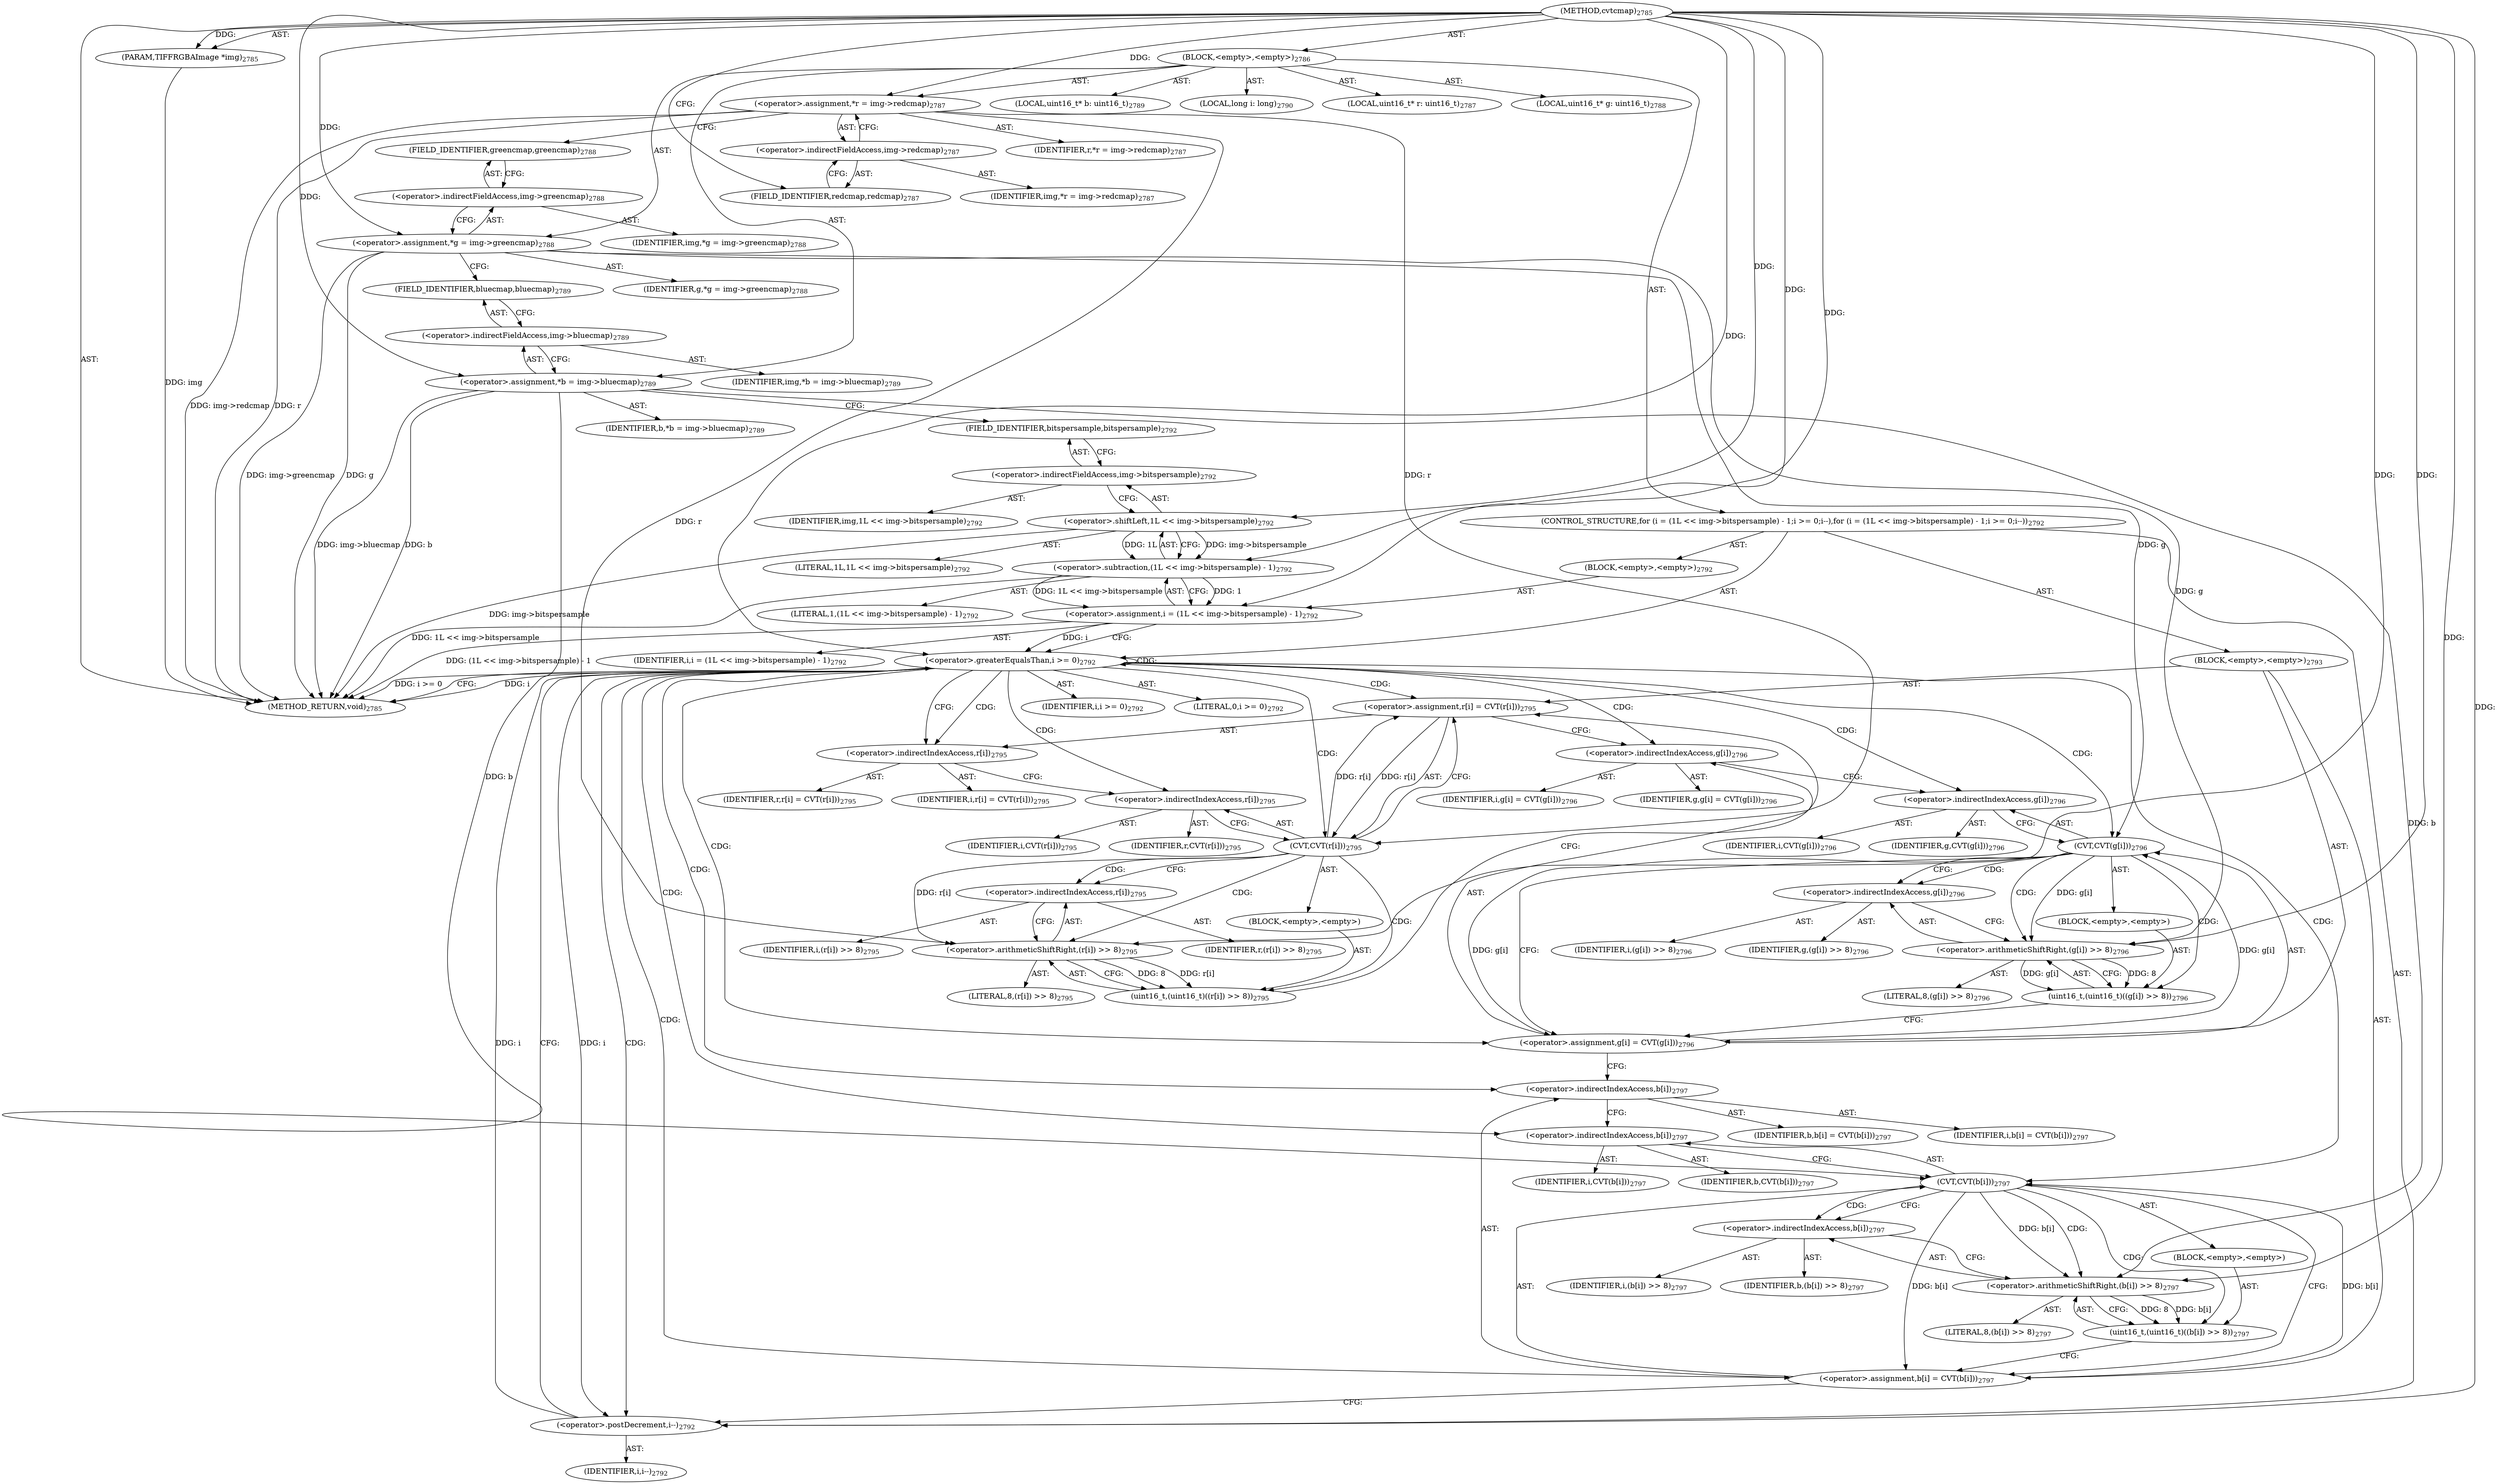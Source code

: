 digraph "cvtcmap" {  
"61183" [label = <(METHOD,cvtcmap)<SUB>2785</SUB>> ]
"61184" [label = <(PARAM,TIFFRGBAImage *img)<SUB>2785</SUB>> ]
"61185" [label = <(BLOCK,&lt;empty&gt;,&lt;empty&gt;)<SUB>2786</SUB>> ]
"61186" [label = <(LOCAL,uint16_t* r: uint16_t)<SUB>2787</SUB>> ]
"61187" [label = <(&lt;operator&gt;.assignment,*r = img-&gt;redcmap)<SUB>2787</SUB>> ]
"61188" [label = <(IDENTIFIER,r,*r = img-&gt;redcmap)<SUB>2787</SUB>> ]
"61189" [label = <(&lt;operator&gt;.indirectFieldAccess,img-&gt;redcmap)<SUB>2787</SUB>> ]
"61190" [label = <(IDENTIFIER,img,*r = img-&gt;redcmap)<SUB>2787</SUB>> ]
"61191" [label = <(FIELD_IDENTIFIER,redcmap,redcmap)<SUB>2787</SUB>> ]
"61192" [label = <(LOCAL,uint16_t* g: uint16_t)<SUB>2788</SUB>> ]
"61193" [label = <(&lt;operator&gt;.assignment,*g = img-&gt;greencmap)<SUB>2788</SUB>> ]
"61194" [label = <(IDENTIFIER,g,*g = img-&gt;greencmap)<SUB>2788</SUB>> ]
"61195" [label = <(&lt;operator&gt;.indirectFieldAccess,img-&gt;greencmap)<SUB>2788</SUB>> ]
"61196" [label = <(IDENTIFIER,img,*g = img-&gt;greencmap)<SUB>2788</SUB>> ]
"61197" [label = <(FIELD_IDENTIFIER,greencmap,greencmap)<SUB>2788</SUB>> ]
"61198" [label = <(LOCAL,uint16_t* b: uint16_t)<SUB>2789</SUB>> ]
"61199" [label = <(&lt;operator&gt;.assignment,*b = img-&gt;bluecmap)<SUB>2789</SUB>> ]
"61200" [label = <(IDENTIFIER,b,*b = img-&gt;bluecmap)<SUB>2789</SUB>> ]
"61201" [label = <(&lt;operator&gt;.indirectFieldAccess,img-&gt;bluecmap)<SUB>2789</SUB>> ]
"61202" [label = <(IDENTIFIER,img,*b = img-&gt;bluecmap)<SUB>2789</SUB>> ]
"61203" [label = <(FIELD_IDENTIFIER,bluecmap,bluecmap)<SUB>2789</SUB>> ]
"61204" [label = <(LOCAL,long i: long)<SUB>2790</SUB>> ]
"61205" [label = <(CONTROL_STRUCTURE,for (i = (1L &lt;&lt; img-&gt;bitspersample) - 1;i &gt;= 0;i--),for (i = (1L &lt;&lt; img-&gt;bitspersample) - 1;i &gt;= 0;i--))<SUB>2792</SUB>> ]
"61206" [label = <(BLOCK,&lt;empty&gt;,&lt;empty&gt;)<SUB>2792</SUB>> ]
"61207" [label = <(&lt;operator&gt;.assignment,i = (1L &lt;&lt; img-&gt;bitspersample) - 1)<SUB>2792</SUB>> ]
"61208" [label = <(IDENTIFIER,i,i = (1L &lt;&lt; img-&gt;bitspersample) - 1)<SUB>2792</SUB>> ]
"61209" [label = <(&lt;operator&gt;.subtraction,(1L &lt;&lt; img-&gt;bitspersample) - 1)<SUB>2792</SUB>> ]
"61210" [label = <(&lt;operator&gt;.shiftLeft,1L &lt;&lt; img-&gt;bitspersample)<SUB>2792</SUB>> ]
"61211" [label = <(LITERAL,1L,1L &lt;&lt; img-&gt;bitspersample)<SUB>2792</SUB>> ]
"61212" [label = <(&lt;operator&gt;.indirectFieldAccess,img-&gt;bitspersample)<SUB>2792</SUB>> ]
"61213" [label = <(IDENTIFIER,img,1L &lt;&lt; img-&gt;bitspersample)<SUB>2792</SUB>> ]
"61214" [label = <(FIELD_IDENTIFIER,bitspersample,bitspersample)<SUB>2792</SUB>> ]
"61215" [label = <(LITERAL,1,(1L &lt;&lt; img-&gt;bitspersample) - 1)<SUB>2792</SUB>> ]
"61216" [label = <(&lt;operator&gt;.greaterEqualsThan,i &gt;= 0)<SUB>2792</SUB>> ]
"61217" [label = <(IDENTIFIER,i,i &gt;= 0)<SUB>2792</SUB>> ]
"61218" [label = <(LITERAL,0,i &gt;= 0)<SUB>2792</SUB>> ]
"61219" [label = <(&lt;operator&gt;.postDecrement,i--)<SUB>2792</SUB>> ]
"61220" [label = <(IDENTIFIER,i,i--)<SUB>2792</SUB>> ]
"61221" [label = <(BLOCK,&lt;empty&gt;,&lt;empty&gt;)<SUB>2793</SUB>> ]
"61222" [label = <(&lt;operator&gt;.assignment,r[i] = CVT(r[i]))<SUB>2795</SUB>> ]
"61223" [label = <(&lt;operator&gt;.indirectIndexAccess,r[i])<SUB>2795</SUB>> ]
"61224" [label = <(IDENTIFIER,r,r[i] = CVT(r[i]))<SUB>2795</SUB>> ]
"61225" [label = <(IDENTIFIER,i,r[i] = CVT(r[i]))<SUB>2795</SUB>> ]
"61226" [label = <(CVT,CVT(r[i]))<SUB>2795</SUB>> ]
"61227" [label = <(&lt;operator&gt;.indirectIndexAccess,r[i])<SUB>2795</SUB>> ]
"61228" [label = <(IDENTIFIER,r,CVT(r[i]))<SUB>2795</SUB>> ]
"61229" [label = <(IDENTIFIER,i,CVT(r[i]))<SUB>2795</SUB>> ]
"61230" [label = <(BLOCK,&lt;empty&gt;,&lt;empty&gt;)> ]
"61231" [label = <(uint16_t,(uint16_t)((r[i]) &gt;&gt; 8))<SUB>2795</SUB>> ]
"61232" [label = <(&lt;operator&gt;.arithmeticShiftRight,(r[i]) &gt;&gt; 8)<SUB>2795</SUB>> ]
"61233" [label = <(&lt;operator&gt;.indirectIndexAccess,r[i])<SUB>2795</SUB>> ]
"61234" [label = <(IDENTIFIER,r,(r[i]) &gt;&gt; 8)<SUB>2795</SUB>> ]
"61235" [label = <(IDENTIFIER,i,(r[i]) &gt;&gt; 8)<SUB>2795</SUB>> ]
"61236" [label = <(LITERAL,8,(r[i]) &gt;&gt; 8)<SUB>2795</SUB>> ]
"61237" [label = <(&lt;operator&gt;.assignment,g[i] = CVT(g[i]))<SUB>2796</SUB>> ]
"61238" [label = <(&lt;operator&gt;.indirectIndexAccess,g[i])<SUB>2796</SUB>> ]
"61239" [label = <(IDENTIFIER,g,g[i] = CVT(g[i]))<SUB>2796</SUB>> ]
"61240" [label = <(IDENTIFIER,i,g[i] = CVT(g[i]))<SUB>2796</SUB>> ]
"61241" [label = <(CVT,CVT(g[i]))<SUB>2796</SUB>> ]
"61242" [label = <(&lt;operator&gt;.indirectIndexAccess,g[i])<SUB>2796</SUB>> ]
"61243" [label = <(IDENTIFIER,g,CVT(g[i]))<SUB>2796</SUB>> ]
"61244" [label = <(IDENTIFIER,i,CVT(g[i]))<SUB>2796</SUB>> ]
"61245" [label = <(BLOCK,&lt;empty&gt;,&lt;empty&gt;)> ]
"61246" [label = <(uint16_t,(uint16_t)((g[i]) &gt;&gt; 8))<SUB>2796</SUB>> ]
"61247" [label = <(&lt;operator&gt;.arithmeticShiftRight,(g[i]) &gt;&gt; 8)<SUB>2796</SUB>> ]
"61248" [label = <(&lt;operator&gt;.indirectIndexAccess,g[i])<SUB>2796</SUB>> ]
"61249" [label = <(IDENTIFIER,g,(g[i]) &gt;&gt; 8)<SUB>2796</SUB>> ]
"61250" [label = <(IDENTIFIER,i,(g[i]) &gt;&gt; 8)<SUB>2796</SUB>> ]
"61251" [label = <(LITERAL,8,(g[i]) &gt;&gt; 8)<SUB>2796</SUB>> ]
"61252" [label = <(&lt;operator&gt;.assignment,b[i] = CVT(b[i]))<SUB>2797</SUB>> ]
"61253" [label = <(&lt;operator&gt;.indirectIndexAccess,b[i])<SUB>2797</SUB>> ]
"61254" [label = <(IDENTIFIER,b,b[i] = CVT(b[i]))<SUB>2797</SUB>> ]
"61255" [label = <(IDENTIFIER,i,b[i] = CVT(b[i]))<SUB>2797</SUB>> ]
"61256" [label = <(CVT,CVT(b[i]))<SUB>2797</SUB>> ]
"61257" [label = <(&lt;operator&gt;.indirectIndexAccess,b[i])<SUB>2797</SUB>> ]
"61258" [label = <(IDENTIFIER,b,CVT(b[i]))<SUB>2797</SUB>> ]
"61259" [label = <(IDENTIFIER,i,CVT(b[i]))<SUB>2797</SUB>> ]
"61260" [label = <(BLOCK,&lt;empty&gt;,&lt;empty&gt;)> ]
"61261" [label = <(uint16_t,(uint16_t)((b[i]) &gt;&gt; 8))<SUB>2797</SUB>> ]
"61262" [label = <(&lt;operator&gt;.arithmeticShiftRight,(b[i]) &gt;&gt; 8)<SUB>2797</SUB>> ]
"61263" [label = <(&lt;operator&gt;.indirectIndexAccess,b[i])<SUB>2797</SUB>> ]
"61264" [label = <(IDENTIFIER,b,(b[i]) &gt;&gt; 8)<SUB>2797</SUB>> ]
"61265" [label = <(IDENTIFIER,i,(b[i]) &gt;&gt; 8)<SUB>2797</SUB>> ]
"61266" [label = <(LITERAL,8,(b[i]) &gt;&gt; 8)<SUB>2797</SUB>> ]
"61267" [label = <(METHOD_RETURN,void)<SUB>2785</SUB>> ]
  "61183" -> "61184"  [ label = "AST: "] 
  "61183" -> "61185"  [ label = "AST: "] 
  "61183" -> "61267"  [ label = "AST: "] 
  "61185" -> "61186"  [ label = "AST: "] 
  "61185" -> "61187"  [ label = "AST: "] 
  "61185" -> "61192"  [ label = "AST: "] 
  "61185" -> "61193"  [ label = "AST: "] 
  "61185" -> "61198"  [ label = "AST: "] 
  "61185" -> "61199"  [ label = "AST: "] 
  "61185" -> "61204"  [ label = "AST: "] 
  "61185" -> "61205"  [ label = "AST: "] 
  "61187" -> "61188"  [ label = "AST: "] 
  "61187" -> "61189"  [ label = "AST: "] 
  "61189" -> "61190"  [ label = "AST: "] 
  "61189" -> "61191"  [ label = "AST: "] 
  "61193" -> "61194"  [ label = "AST: "] 
  "61193" -> "61195"  [ label = "AST: "] 
  "61195" -> "61196"  [ label = "AST: "] 
  "61195" -> "61197"  [ label = "AST: "] 
  "61199" -> "61200"  [ label = "AST: "] 
  "61199" -> "61201"  [ label = "AST: "] 
  "61201" -> "61202"  [ label = "AST: "] 
  "61201" -> "61203"  [ label = "AST: "] 
  "61205" -> "61206"  [ label = "AST: "] 
  "61205" -> "61216"  [ label = "AST: "] 
  "61205" -> "61219"  [ label = "AST: "] 
  "61205" -> "61221"  [ label = "AST: "] 
  "61206" -> "61207"  [ label = "AST: "] 
  "61207" -> "61208"  [ label = "AST: "] 
  "61207" -> "61209"  [ label = "AST: "] 
  "61209" -> "61210"  [ label = "AST: "] 
  "61209" -> "61215"  [ label = "AST: "] 
  "61210" -> "61211"  [ label = "AST: "] 
  "61210" -> "61212"  [ label = "AST: "] 
  "61212" -> "61213"  [ label = "AST: "] 
  "61212" -> "61214"  [ label = "AST: "] 
  "61216" -> "61217"  [ label = "AST: "] 
  "61216" -> "61218"  [ label = "AST: "] 
  "61219" -> "61220"  [ label = "AST: "] 
  "61221" -> "61222"  [ label = "AST: "] 
  "61221" -> "61237"  [ label = "AST: "] 
  "61221" -> "61252"  [ label = "AST: "] 
  "61222" -> "61223"  [ label = "AST: "] 
  "61222" -> "61226"  [ label = "AST: "] 
  "61223" -> "61224"  [ label = "AST: "] 
  "61223" -> "61225"  [ label = "AST: "] 
  "61226" -> "61227"  [ label = "AST: "] 
  "61226" -> "61230"  [ label = "AST: "] 
  "61227" -> "61228"  [ label = "AST: "] 
  "61227" -> "61229"  [ label = "AST: "] 
  "61230" -> "61231"  [ label = "AST: "] 
  "61231" -> "61232"  [ label = "AST: "] 
  "61232" -> "61233"  [ label = "AST: "] 
  "61232" -> "61236"  [ label = "AST: "] 
  "61233" -> "61234"  [ label = "AST: "] 
  "61233" -> "61235"  [ label = "AST: "] 
  "61237" -> "61238"  [ label = "AST: "] 
  "61237" -> "61241"  [ label = "AST: "] 
  "61238" -> "61239"  [ label = "AST: "] 
  "61238" -> "61240"  [ label = "AST: "] 
  "61241" -> "61242"  [ label = "AST: "] 
  "61241" -> "61245"  [ label = "AST: "] 
  "61242" -> "61243"  [ label = "AST: "] 
  "61242" -> "61244"  [ label = "AST: "] 
  "61245" -> "61246"  [ label = "AST: "] 
  "61246" -> "61247"  [ label = "AST: "] 
  "61247" -> "61248"  [ label = "AST: "] 
  "61247" -> "61251"  [ label = "AST: "] 
  "61248" -> "61249"  [ label = "AST: "] 
  "61248" -> "61250"  [ label = "AST: "] 
  "61252" -> "61253"  [ label = "AST: "] 
  "61252" -> "61256"  [ label = "AST: "] 
  "61253" -> "61254"  [ label = "AST: "] 
  "61253" -> "61255"  [ label = "AST: "] 
  "61256" -> "61257"  [ label = "AST: "] 
  "61256" -> "61260"  [ label = "AST: "] 
  "61257" -> "61258"  [ label = "AST: "] 
  "61257" -> "61259"  [ label = "AST: "] 
  "61260" -> "61261"  [ label = "AST: "] 
  "61261" -> "61262"  [ label = "AST: "] 
  "61262" -> "61263"  [ label = "AST: "] 
  "61262" -> "61266"  [ label = "AST: "] 
  "61263" -> "61264"  [ label = "AST: "] 
  "61263" -> "61265"  [ label = "AST: "] 
  "61187" -> "61197"  [ label = "CFG: "] 
  "61193" -> "61203"  [ label = "CFG: "] 
  "61199" -> "61214"  [ label = "CFG: "] 
  "61189" -> "61187"  [ label = "CFG: "] 
  "61195" -> "61193"  [ label = "CFG: "] 
  "61201" -> "61199"  [ label = "CFG: "] 
  "61216" -> "61267"  [ label = "CFG: "] 
  "61216" -> "61223"  [ label = "CFG: "] 
  "61219" -> "61216"  [ label = "CFG: "] 
  "61191" -> "61189"  [ label = "CFG: "] 
  "61197" -> "61195"  [ label = "CFG: "] 
  "61203" -> "61201"  [ label = "CFG: "] 
  "61207" -> "61216"  [ label = "CFG: "] 
  "61222" -> "61238"  [ label = "CFG: "] 
  "61237" -> "61253"  [ label = "CFG: "] 
  "61252" -> "61219"  [ label = "CFG: "] 
  "61209" -> "61207"  [ label = "CFG: "] 
  "61223" -> "61227"  [ label = "CFG: "] 
  "61226" -> "61222"  [ label = "CFG: "] 
  "61226" -> "61233"  [ label = "CFG: "] 
  "61238" -> "61242"  [ label = "CFG: "] 
  "61241" -> "61237"  [ label = "CFG: "] 
  "61241" -> "61248"  [ label = "CFG: "] 
  "61253" -> "61257"  [ label = "CFG: "] 
  "61256" -> "61252"  [ label = "CFG: "] 
  "61256" -> "61263"  [ label = "CFG: "] 
  "61210" -> "61209"  [ label = "CFG: "] 
  "61227" -> "61226"  [ label = "CFG: "] 
  "61242" -> "61241"  [ label = "CFG: "] 
  "61257" -> "61256"  [ label = "CFG: "] 
  "61212" -> "61210"  [ label = "CFG: "] 
  "61231" -> "61222"  [ label = "CFG: "] 
  "61246" -> "61237"  [ label = "CFG: "] 
  "61261" -> "61252"  [ label = "CFG: "] 
  "61214" -> "61212"  [ label = "CFG: "] 
  "61232" -> "61231"  [ label = "CFG: "] 
  "61247" -> "61246"  [ label = "CFG: "] 
  "61262" -> "61261"  [ label = "CFG: "] 
  "61233" -> "61232"  [ label = "CFG: "] 
  "61248" -> "61247"  [ label = "CFG: "] 
  "61263" -> "61262"  [ label = "CFG: "] 
  "61183" -> "61191"  [ label = "CFG: "] 
  "61184" -> "61267"  [ label = "DDG: img"] 
  "61187" -> "61267"  [ label = "DDG: r"] 
  "61187" -> "61267"  [ label = "DDG: img-&gt;redcmap"] 
  "61193" -> "61267"  [ label = "DDG: g"] 
  "61193" -> "61267"  [ label = "DDG: img-&gt;greencmap"] 
  "61199" -> "61267"  [ label = "DDG: b"] 
  "61199" -> "61267"  [ label = "DDG: img-&gt;bluecmap"] 
  "61210" -> "61267"  [ label = "DDG: img-&gt;bitspersample"] 
  "61209" -> "61267"  [ label = "DDG: 1L &lt;&lt; img-&gt;bitspersample"] 
  "61207" -> "61267"  [ label = "DDG: (1L &lt;&lt; img-&gt;bitspersample) - 1"] 
  "61216" -> "61267"  [ label = "DDG: i"] 
  "61216" -> "61267"  [ label = "DDG: i &gt;= 0"] 
  "61183" -> "61184"  [ label = "DDG: "] 
  "61183" -> "61187"  [ label = "DDG: "] 
  "61183" -> "61193"  [ label = "DDG: "] 
  "61183" -> "61199"  [ label = "DDG: "] 
  "61209" -> "61207"  [ label = "DDG: 1L &lt;&lt; img-&gt;bitspersample"] 
  "61209" -> "61207"  [ label = "DDG: 1"] 
  "61207" -> "61216"  [ label = "DDG: i"] 
  "61219" -> "61216"  [ label = "DDG: i"] 
  "61183" -> "61216"  [ label = "DDG: "] 
  "61216" -> "61219"  [ label = "DDG: i"] 
  "61183" -> "61219"  [ label = "DDG: "] 
  "61226" -> "61222"  [ label = "DDG: r[i]"] 
  "61241" -> "61237"  [ label = "DDG: g[i]"] 
  "61256" -> "61252"  [ label = "DDG: b[i]"] 
  "61183" -> "61207"  [ label = "DDG: "] 
  "61210" -> "61209"  [ label = "DDG: 1L"] 
  "61210" -> "61209"  [ label = "DDG: img-&gt;bitspersample"] 
  "61183" -> "61209"  [ label = "DDG: "] 
  "61187" -> "61226"  [ label = "DDG: r"] 
  "61222" -> "61226"  [ label = "DDG: r[i]"] 
  "61193" -> "61241"  [ label = "DDG: g"] 
  "61237" -> "61241"  [ label = "DDG: g[i]"] 
  "61199" -> "61256"  [ label = "DDG: b"] 
  "61252" -> "61256"  [ label = "DDG: b[i]"] 
  "61183" -> "61210"  [ label = "DDG: "] 
  "61232" -> "61231"  [ label = "DDG: r[i]"] 
  "61232" -> "61231"  [ label = "DDG: 8"] 
  "61247" -> "61246"  [ label = "DDG: g[i]"] 
  "61247" -> "61246"  [ label = "DDG: 8"] 
  "61262" -> "61261"  [ label = "DDG: b[i]"] 
  "61262" -> "61261"  [ label = "DDG: 8"] 
  "61187" -> "61232"  [ label = "DDG: r"] 
  "61226" -> "61232"  [ label = "DDG: r[i]"] 
  "61183" -> "61232"  [ label = "DDG: "] 
  "61193" -> "61247"  [ label = "DDG: g"] 
  "61241" -> "61247"  [ label = "DDG: g[i]"] 
  "61183" -> "61247"  [ label = "DDG: "] 
  "61199" -> "61262"  [ label = "DDG: b"] 
  "61256" -> "61262"  [ label = "DDG: b[i]"] 
  "61183" -> "61262"  [ label = "DDG: "] 
  "61216" -> "61226"  [ label = "CDG: "] 
  "61216" -> "61257"  [ label = "CDG: "] 
  "61216" -> "61252"  [ label = "CDG: "] 
  "61216" -> "61241"  [ label = "CDG: "] 
  "61216" -> "61242"  [ label = "CDG: "] 
  "61216" -> "61253"  [ label = "CDG: "] 
  "61216" -> "61219"  [ label = "CDG: "] 
  "61216" -> "61237"  [ label = "CDG: "] 
  "61216" -> "61238"  [ label = "CDG: "] 
  "61216" -> "61222"  [ label = "CDG: "] 
  "61216" -> "61223"  [ label = "CDG: "] 
  "61216" -> "61256"  [ label = "CDG: "] 
  "61216" -> "61227"  [ label = "CDG: "] 
  "61216" -> "61216"  [ label = "CDG: "] 
  "61226" -> "61233"  [ label = "CDG: "] 
  "61226" -> "61232"  [ label = "CDG: "] 
  "61226" -> "61231"  [ label = "CDG: "] 
  "61241" -> "61246"  [ label = "CDG: "] 
  "61241" -> "61248"  [ label = "CDG: "] 
  "61241" -> "61247"  [ label = "CDG: "] 
  "61256" -> "61261"  [ label = "CDG: "] 
  "61256" -> "61262"  [ label = "CDG: "] 
  "61256" -> "61263"  [ label = "CDG: "] 
}
